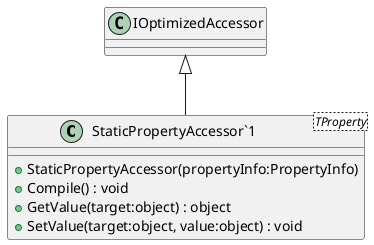 @startuml
class "StaticPropertyAccessor`1"<TProperty> {
    + StaticPropertyAccessor(propertyInfo:PropertyInfo)
    + Compile() : void
    + GetValue(target:object) : object
    + SetValue(target:object, value:object) : void
}
IOptimizedAccessor <|-- "StaticPropertyAccessor`1"
@enduml
